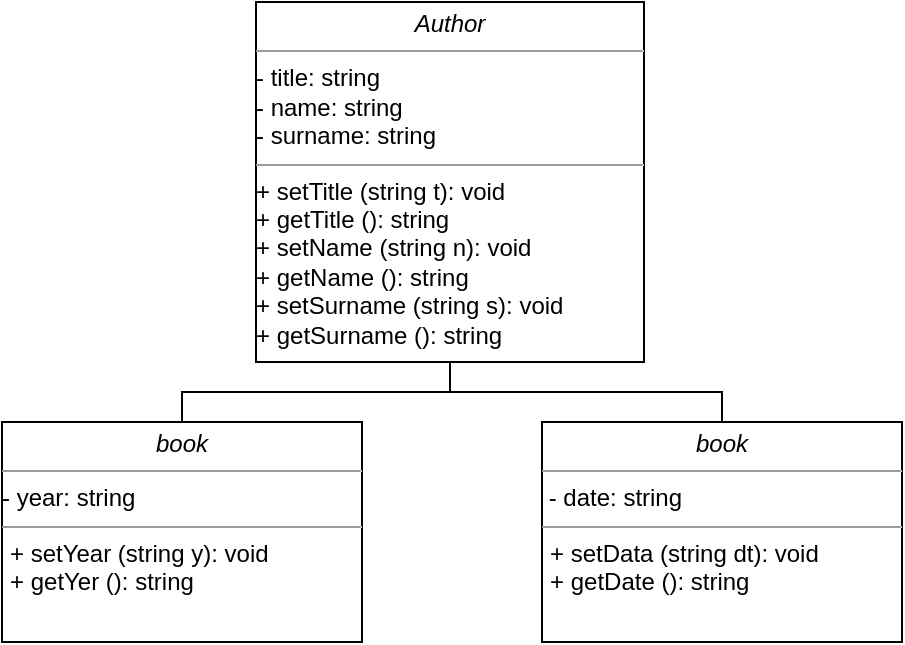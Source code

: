 <mxfile version="21.1.5" type="device">
  <diagram id="C5RBs43oDa-KdzZeNtuy" name="Page-1">
    <mxGraphModel dx="875" dy="1630" grid="1" gridSize="10" guides="1" tooltips="1" connect="1" arrows="1" fold="1" page="1" pageScale="1" pageWidth="827" pageHeight="1169" math="0" shadow="0">
      <root>
        <mxCell id="WIyWlLk6GJQsqaUBKTNV-0" />
        <mxCell id="WIyWlLk6GJQsqaUBKTNV-1" parent="WIyWlLk6GJQsqaUBKTNV-0" />
        <mxCell id="zFZeceM-kX1VNLCU6b4h-0" value="&lt;p style=&quot;margin:0px;margin-top:4px;text-align:center;&quot;&gt;&lt;i&gt;Author&lt;/i&gt;&lt;/p&gt;&lt;hr size=&quot;1&quot;&gt;&lt;p style=&quot;margin:0px;margin-left:4px;&quot;&gt;&lt;/p&gt;&lt;div style=&quot;text-align: justify;&quot;&gt;&lt;/div&gt;- title: string&lt;div style=&quot;text-align: justify;&quot;&gt;&lt;span style=&quot;background-color: initial;&quot;&gt;- name: string&lt;/span&gt;&lt;/div&gt;&lt;div style=&quot;text-align: justify;&quot;&gt;&lt;span style=&quot;background-color: initial;&quot;&gt;- surname: string&lt;/span&gt;&lt;/div&gt;&lt;hr size=&quot;1&quot;&gt;+ setTitle (string t): void&lt;br style=&quot;border-color: var(--border-color);&quot;&gt;+ getTitle (): string&lt;br&gt;&lt;span style=&quot;background-color: initial;&quot;&gt;+ setName (string n): void&lt;br&gt;&lt;/span&gt;&lt;span style=&quot;background-color: initial;&quot;&gt;+ getName (): string&lt;br&gt;&lt;/span&gt;&lt;span style=&quot;background-color: initial;&quot;&gt;+ setSurname (string s): void&lt;br&gt;&lt;/span&gt;&lt;span style=&quot;background-color: initial;&quot;&gt;+ getSurname (): string&lt;br&gt;&lt;/span&gt;" style="verticalAlign=top;align=left;overflow=fill;fontSize=12;fontFamily=Helvetica;html=1;rounded=0;shadow=0;comic=0;labelBackgroundColor=none;strokeWidth=1" vertex="1" parent="WIyWlLk6GJQsqaUBKTNV-1">
          <mxGeometry x="317" y="-1080" width="194" height="180" as="geometry" />
        </mxCell>
        <mxCell id="zFZeceM-kX1VNLCU6b4h-1" value="&lt;p style=&quot;margin:0px;margin-top:4px;text-align:center;&quot;&gt;&lt;i style=&quot;background-color: initial;&quot;&gt;book&lt;/i&gt;&lt;br&gt;&lt;/p&gt;&lt;hr size=&quot;1&quot;&gt;&lt;p style=&quot;margin:0px;margin-left:4px;&quot;&gt;&lt;/p&gt;&lt;div style=&quot;text-align: justify;&quot;&gt;&lt;span style=&quot;background-color: initial;&quot;&gt;- year: string&lt;/span&gt;&lt;/div&gt;&lt;hr size=&quot;1&quot;&gt;&lt;p style=&quot;margin:0px;margin-left:4px;&quot;&gt;+ setYear (string y): void&lt;/p&gt;&lt;p style=&quot;margin:0px;margin-left:4px;&quot;&gt;&lt;span style=&quot;background-color: initial;&quot;&gt;+ getYer (): string&lt;/span&gt;&lt;/p&gt;" style="verticalAlign=top;align=left;overflow=fill;fontSize=12;fontFamily=Helvetica;html=1;rounded=0;shadow=0;comic=0;labelBackgroundColor=none;strokeWidth=1" vertex="1" parent="WIyWlLk6GJQsqaUBKTNV-1">
          <mxGeometry x="190" y="-870" width="180" height="110" as="geometry" />
        </mxCell>
        <mxCell id="zFZeceM-kX1VNLCU6b4h-2" value="&lt;p style=&quot;margin:0px;margin-top:4px;text-align:center;&quot;&gt;&lt;i style=&quot;background-color: initial;&quot;&gt;book&lt;/i&gt;&lt;br&gt;&lt;/p&gt;&lt;hr size=&quot;1&quot;&gt;&lt;p style=&quot;margin:0px;margin-left:4px;&quot;&gt;&lt;/p&gt;&lt;div style=&quot;text-align: justify;&quot;&gt;&lt;span style=&quot;background-color: initial;&quot;&gt;&amp;nbsp;- date: string&lt;/span&gt;&lt;/div&gt;&lt;hr size=&quot;1&quot;&gt;&lt;p style=&quot;margin:0px;margin-left:4px;&quot;&gt;+ setData (string dt): void&lt;br&gt;+ getDate (): string&lt;/p&gt;" style="verticalAlign=top;align=left;overflow=fill;fontSize=12;fontFamily=Helvetica;html=1;rounded=0;shadow=0;comic=0;labelBackgroundColor=none;strokeWidth=1" vertex="1" parent="WIyWlLk6GJQsqaUBKTNV-1">
          <mxGeometry x="460" y="-870" width="180" height="110" as="geometry" />
        </mxCell>
        <mxCell id="zFZeceM-kX1VNLCU6b4h-3" value="" style="endArrow=none;html=1;edgeStyle=orthogonalEdgeStyle;rounded=0;entryX=0.5;entryY=0;entryDx=0;entryDy=0;exitX=0.5;exitY=1;exitDx=0;exitDy=0;" edge="1" parent="WIyWlLk6GJQsqaUBKTNV-1" source="zFZeceM-kX1VNLCU6b4h-0" target="zFZeceM-kX1VNLCU6b4h-1">
          <mxGeometry relative="1" as="geometry">
            <mxPoint x="144" y="-880" as="sourcePoint" />
            <mxPoint x="304" y="-880" as="targetPoint" />
          </mxGeometry>
        </mxCell>
        <mxCell id="zFZeceM-kX1VNLCU6b4h-4" value="" style="endArrow=none;html=1;edgeStyle=orthogonalEdgeStyle;rounded=0;exitX=0.5;exitY=1;exitDx=0;exitDy=0;entryX=0.5;entryY=0;entryDx=0;entryDy=0;" edge="1" parent="WIyWlLk6GJQsqaUBKTNV-1" source="zFZeceM-kX1VNLCU6b4h-0" target="zFZeceM-kX1VNLCU6b4h-2">
          <mxGeometry relative="1" as="geometry">
            <mxPoint x="584" y="-1010" as="sourcePoint" />
            <mxPoint x="744" y="-1010" as="targetPoint" />
          </mxGeometry>
        </mxCell>
      </root>
    </mxGraphModel>
  </diagram>
</mxfile>
